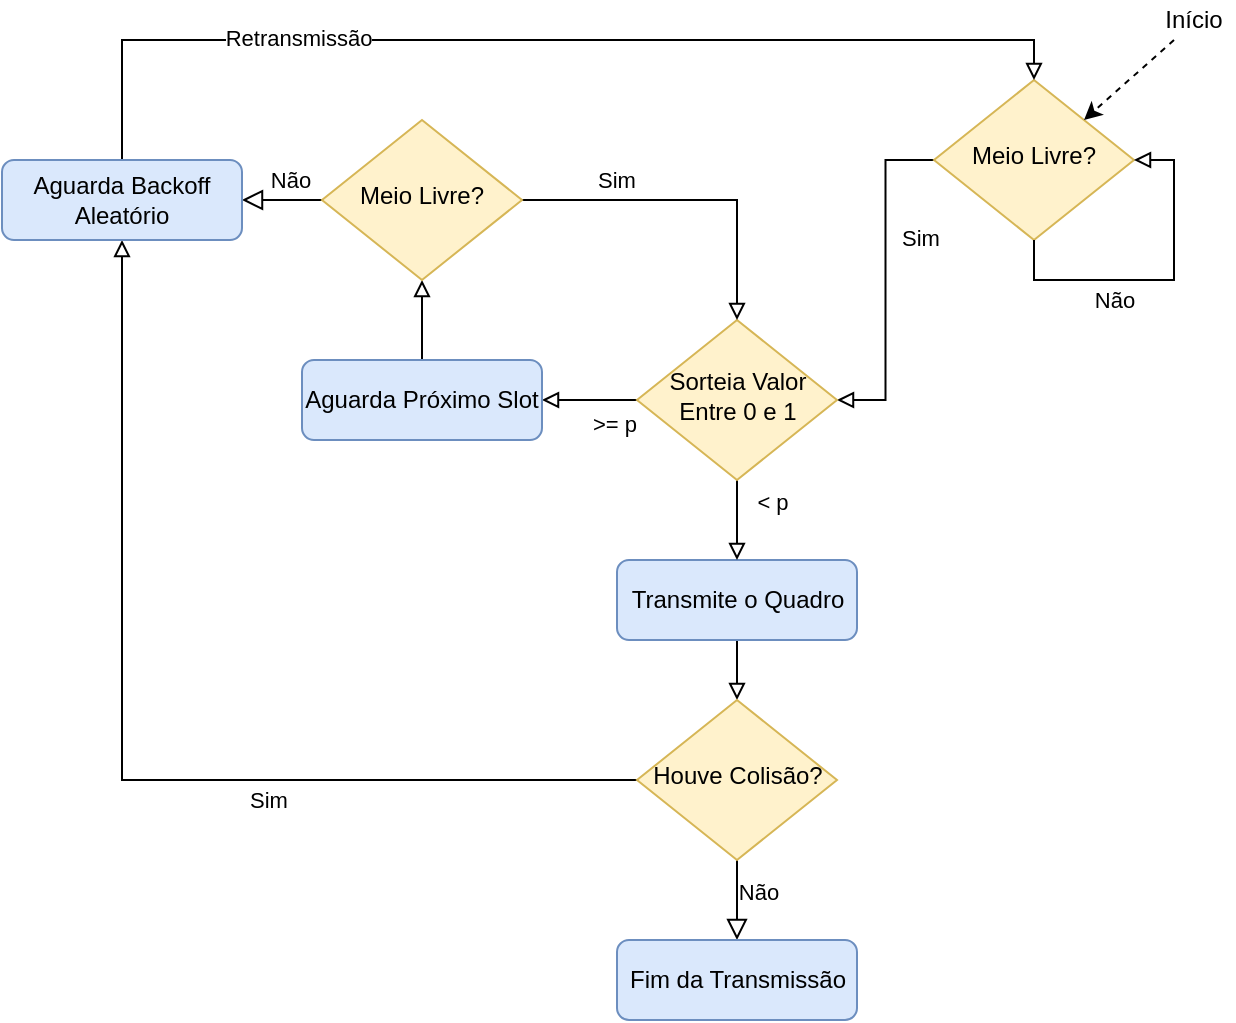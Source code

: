 <mxfile version="13.6.2" type="device"><diagram id="C5RBs43oDa-KdzZeNtuy" name="Page-1"><mxGraphModel dx="1138" dy="598" grid="1" gridSize="10" guides="1" tooltips="1" connect="1" arrows="1" fold="1" page="1" pageScale="1" pageWidth="827" pageHeight="1169" math="0" shadow="0"><root><mxCell id="WIyWlLk6GJQsqaUBKTNV-0"/><mxCell id="WIyWlLk6GJQsqaUBKTNV-1" parent="WIyWlLk6GJQsqaUBKTNV-0"/><mxCell id="tPIwN_9LRiCTs4ZW8dX8-9" style="edgeStyle=orthogonalEdgeStyle;rounded=0;orthogonalLoop=1;jettySize=auto;html=1;exitX=0;exitY=0.5;exitDx=0;exitDy=0;entryX=1;entryY=0.5;entryDx=0;entryDy=0;endArrow=block;endFill=0;shadow=0;strokeWidth=1;labelBackgroundColor=none;endSize=8;" edge="1" parent="WIyWlLk6GJQsqaUBKTNV-1" source="tPIwN_9LRiCTs4ZW8dX8-26" target="WIyWlLk6GJQsqaUBKTNV-11"><mxGeometry relative="1" as="geometry"/></mxCell><mxCell id="tPIwN_9LRiCTs4ZW8dX8-13" value="Não" style="edgeLabel;html=1;align=center;verticalAlign=middle;resizable=0;points=[];" vertex="1" connectable="0" parent="tPIwN_9LRiCTs4ZW8dX8-9"><mxGeometry x="0.3" relative="1" as="geometry"><mxPoint x="10" y="-10" as="offset"/></mxGeometry></mxCell><mxCell id="tPIwN_9LRiCTs4ZW8dX8-17" style="edgeStyle=orthogonalEdgeStyle;rounded=0;orthogonalLoop=1;jettySize=auto;html=1;exitX=0;exitY=0.5;exitDx=0;exitDy=0;entryX=1;entryY=0.5;entryDx=0;entryDy=0;endArrow=block;endFill=0;" edge="1" parent="WIyWlLk6GJQsqaUBKTNV-1" source="WIyWlLk6GJQsqaUBKTNV-6" target="tPIwN_9LRiCTs4ZW8dX8-15"><mxGeometry relative="1" as="geometry"/></mxCell><mxCell id="tPIwN_9LRiCTs4ZW8dX8-25" value="Sim" style="edgeLabel;html=1;align=center;verticalAlign=middle;resizable=0;points=[];" vertex="1" connectable="0" parent="tPIwN_9LRiCTs4ZW8dX8-17"><mxGeometry x="-0.28" relative="1" as="geometry"><mxPoint x="17" y="2" as="offset"/></mxGeometry></mxCell><mxCell id="WIyWlLk6GJQsqaUBKTNV-6" value="Meio Livre?" style="rhombus;whiteSpace=wrap;html=1;shadow=0;fontFamily=Helvetica;fontSize=12;align=center;strokeWidth=1;spacing=6;spacingTop=-4;fillColor=#fff2cc;strokeColor=#d6b656;" parent="WIyWlLk6GJQsqaUBKTNV-1" vertex="1"><mxGeometry x="610" y="180" width="100" height="80" as="geometry"/></mxCell><mxCell id="tPIwN_9LRiCTs4ZW8dX8-1" style="edgeStyle=orthogonalEdgeStyle;rounded=0;orthogonalLoop=1;jettySize=auto;html=1;exitX=0.5;exitY=1;exitDx=0;exitDy=0;entryX=0.5;entryY=0;entryDx=0;entryDy=0;endFill=0;endArrow=block;" edge="1" parent="WIyWlLk6GJQsqaUBKTNV-1" source="WIyWlLk6GJQsqaUBKTNV-7" target="WIyWlLk6GJQsqaUBKTNV-10"><mxGeometry relative="1" as="geometry"/></mxCell><mxCell id="WIyWlLk6GJQsqaUBKTNV-7" value="Transmite o Quadro" style="rounded=1;whiteSpace=wrap;html=1;fontSize=12;glass=0;strokeWidth=1;shadow=0;fillColor=#dae8fc;strokeColor=#6c8ebf;" parent="WIyWlLk6GJQsqaUBKTNV-1" vertex="1"><mxGeometry x="451.5" y="420" width="120" height="40" as="geometry"/></mxCell><mxCell id="WIyWlLk6GJQsqaUBKTNV-9" value="Não" style="edgeStyle=orthogonalEdgeStyle;rounded=0;html=1;jettySize=auto;orthogonalLoop=1;fontSize=11;endArrow=block;endFill=0;endSize=8;strokeWidth=1;shadow=0;labelBackgroundColor=none;" parent="WIyWlLk6GJQsqaUBKTNV-1" source="WIyWlLk6GJQsqaUBKTNV-10" target="WIyWlLk6GJQsqaUBKTNV-12" edge="1"><mxGeometry x="-0.2" y="10" relative="1" as="geometry"><mxPoint as="offset"/></mxGeometry></mxCell><mxCell id="tPIwN_9LRiCTs4ZW8dX8-10" style="edgeStyle=orthogonalEdgeStyle;rounded=0;orthogonalLoop=1;jettySize=auto;html=1;exitX=0;exitY=0.5;exitDx=0;exitDy=0;entryX=0.5;entryY=1;entryDx=0;entryDy=0;endArrow=block;endFill=0;" edge="1" parent="WIyWlLk6GJQsqaUBKTNV-1" source="WIyWlLk6GJQsqaUBKTNV-10" target="WIyWlLk6GJQsqaUBKTNV-11"><mxGeometry relative="1" as="geometry"/></mxCell><mxCell id="tPIwN_9LRiCTs4ZW8dX8-12" value="Sim" style="edgeLabel;html=1;align=center;verticalAlign=middle;resizable=0;points=[];" vertex="1" connectable="0" parent="tPIwN_9LRiCTs4ZW8dX8-10"><mxGeometry x="-0.3" y="-1" relative="1" as="geometry"><mxPoint y="11" as="offset"/></mxGeometry></mxCell><mxCell id="WIyWlLk6GJQsqaUBKTNV-10" value="Houve Colisão?" style="rhombus;whiteSpace=wrap;html=1;shadow=0;fontFamily=Helvetica;fontSize=12;align=center;strokeWidth=1;spacing=6;spacingTop=-4;fillColor=#fff2cc;strokeColor=#d6b656;" parent="WIyWlLk6GJQsqaUBKTNV-1" vertex="1"><mxGeometry x="461.5" y="490" width="100" height="80" as="geometry"/></mxCell><mxCell id="tPIwN_9LRiCTs4ZW8dX8-8" style="edgeStyle=orthogonalEdgeStyle;rounded=0;orthogonalLoop=1;jettySize=auto;html=1;exitX=0.5;exitY=0;exitDx=0;exitDy=0;entryX=0.5;entryY=0;entryDx=0;entryDy=0;endFill=0;endArrow=block;" edge="1" parent="WIyWlLk6GJQsqaUBKTNV-1" source="WIyWlLk6GJQsqaUBKTNV-11" target="WIyWlLk6GJQsqaUBKTNV-6"><mxGeometry relative="1" as="geometry"/></mxCell><mxCell id="tPIwN_9LRiCTs4ZW8dX8-11" value="Retransmissão" style="edgeLabel;html=1;align=center;verticalAlign=middle;resizable=0;points=[];" vertex="1" connectable="0" parent="tPIwN_9LRiCTs4ZW8dX8-8"><mxGeometry x="-0.447" y="1" relative="1" as="geometry"><mxPoint as="offset"/></mxGeometry></mxCell><mxCell id="WIyWlLk6GJQsqaUBKTNV-11" value="Aguarda Backoff Aleatório" style="rounded=1;whiteSpace=wrap;html=1;fontSize=12;glass=0;strokeWidth=1;shadow=0;fillColor=#dae8fc;strokeColor=#6c8ebf;" parent="WIyWlLk6GJQsqaUBKTNV-1" vertex="1"><mxGeometry x="144" y="220" width="120" height="40" as="geometry"/></mxCell><mxCell id="WIyWlLk6GJQsqaUBKTNV-12" value="Fim da Transmissão" style="rounded=1;whiteSpace=wrap;html=1;fontSize=12;glass=0;strokeWidth=1;shadow=0;fillColor=#dae8fc;strokeColor=#6c8ebf;" parent="WIyWlLk6GJQsqaUBKTNV-1" vertex="1"><mxGeometry x="451.5" y="610" width="120" height="40" as="geometry"/></mxCell><mxCell id="tPIwN_9LRiCTs4ZW8dX8-18" style="edgeStyle=orthogonalEdgeStyle;rounded=0;orthogonalLoop=1;jettySize=auto;html=1;exitX=0.5;exitY=1;exitDx=0;exitDy=0;entryX=0.5;entryY=0;entryDx=0;entryDy=0;endArrow=block;endFill=0;" edge="1" parent="WIyWlLk6GJQsqaUBKTNV-1" source="tPIwN_9LRiCTs4ZW8dX8-15" target="WIyWlLk6GJQsqaUBKTNV-7"><mxGeometry relative="1" as="geometry"/></mxCell><mxCell id="tPIwN_9LRiCTs4ZW8dX8-19" value="&amp;lt; p" style="edgeLabel;html=1;align=center;verticalAlign=middle;resizable=0;points=[];" vertex="1" connectable="0" parent="tPIwN_9LRiCTs4ZW8dX8-18"><mxGeometry x="-0.443" relative="1" as="geometry"><mxPoint x="17" as="offset"/></mxGeometry></mxCell><mxCell id="tPIwN_9LRiCTs4ZW8dX8-21" style="edgeStyle=orthogonalEdgeStyle;rounded=0;orthogonalLoop=1;jettySize=auto;html=1;exitX=0;exitY=0.5;exitDx=0;exitDy=0;entryX=1;entryY=0.5;entryDx=0;entryDy=0;endArrow=block;endFill=0;" edge="1" parent="WIyWlLk6GJQsqaUBKTNV-1" source="tPIwN_9LRiCTs4ZW8dX8-15" target="tPIwN_9LRiCTs4ZW8dX8-20"><mxGeometry relative="1" as="geometry"/></mxCell><mxCell id="tPIwN_9LRiCTs4ZW8dX8-24" value="&amp;gt;= p" style="edgeLabel;html=1;align=center;verticalAlign=middle;resizable=0;points=[];" vertex="1" connectable="0" parent="tPIwN_9LRiCTs4ZW8dX8-21"><mxGeometry x="-0.71" y="1" relative="1" as="geometry"><mxPoint x="-4.3" y="11" as="offset"/></mxGeometry></mxCell><mxCell id="tPIwN_9LRiCTs4ZW8dX8-15" value="Sorteia Valor Entre 0 e 1" style="rhombus;whiteSpace=wrap;html=1;shadow=0;fontFamily=Helvetica;fontSize=12;align=center;strokeWidth=1;spacing=6;spacingTop=-4;fillColor=#fff2cc;strokeColor=#d6b656;" vertex="1" parent="WIyWlLk6GJQsqaUBKTNV-1"><mxGeometry x="461.5" y="300" width="100" height="80" as="geometry"/></mxCell><mxCell id="tPIwN_9LRiCTs4ZW8dX8-23" style="edgeStyle=orthogonalEdgeStyle;rounded=0;orthogonalLoop=1;jettySize=auto;html=1;exitX=0.5;exitY=0;exitDx=0;exitDy=0;entryX=0.5;entryY=1;entryDx=0;entryDy=0;endArrow=block;endFill=0;" edge="1" parent="WIyWlLk6GJQsqaUBKTNV-1" source="tPIwN_9LRiCTs4ZW8dX8-20" target="tPIwN_9LRiCTs4ZW8dX8-26"><mxGeometry relative="1" as="geometry"/></mxCell><mxCell id="tPIwN_9LRiCTs4ZW8dX8-20" value="Aguarda Próximo Slot" style="rounded=1;whiteSpace=wrap;html=1;fontSize=12;glass=0;strokeWidth=1;shadow=0;fillColor=#dae8fc;strokeColor=#6c8ebf;" vertex="1" parent="WIyWlLk6GJQsqaUBKTNV-1"><mxGeometry x="294" y="320" width="120" height="40" as="geometry"/></mxCell><mxCell id="tPIwN_9LRiCTs4ZW8dX8-27" style="edgeStyle=orthogonalEdgeStyle;rounded=0;orthogonalLoop=1;jettySize=auto;html=1;exitX=1;exitY=0.5;exitDx=0;exitDy=0;entryX=0.5;entryY=0;entryDx=0;entryDy=0;endArrow=block;endFill=0;" edge="1" parent="WIyWlLk6GJQsqaUBKTNV-1" source="tPIwN_9LRiCTs4ZW8dX8-26" target="tPIwN_9LRiCTs4ZW8dX8-15"><mxGeometry relative="1" as="geometry"/></mxCell><mxCell id="tPIwN_9LRiCTs4ZW8dX8-28" value="Sim" style="edgeLabel;html=1;align=center;verticalAlign=middle;resizable=0;points=[];" vertex="1" connectable="0" parent="tPIwN_9LRiCTs4ZW8dX8-27"><mxGeometry x="-0.565" y="-2" relative="1" as="geometry"><mxPoint x="10.7" y="-12" as="offset"/></mxGeometry></mxCell><mxCell id="tPIwN_9LRiCTs4ZW8dX8-26" value="Meio Livre?" style="rhombus;whiteSpace=wrap;html=1;shadow=0;fontFamily=Helvetica;fontSize=12;align=center;strokeWidth=1;spacing=6;spacingTop=-4;fillColor=#fff2cc;strokeColor=#d6b656;" vertex="1" parent="WIyWlLk6GJQsqaUBKTNV-1"><mxGeometry x="304" y="200" width="100" height="80" as="geometry"/></mxCell><mxCell id="tPIwN_9LRiCTs4ZW8dX8-29" style="edgeStyle=orthogonalEdgeStyle;rounded=0;orthogonalLoop=1;jettySize=auto;html=1;exitX=0.5;exitY=1;exitDx=0;exitDy=0;entryX=1;entryY=0.5;entryDx=0;entryDy=0;endArrow=block;endFill=0;" edge="1" parent="WIyWlLk6GJQsqaUBKTNV-1" source="WIyWlLk6GJQsqaUBKTNV-6" target="WIyWlLk6GJQsqaUBKTNV-6"><mxGeometry relative="1" as="geometry"/></mxCell><mxCell id="tPIwN_9LRiCTs4ZW8dX8-30" value="Não" style="edgeLabel;html=1;align=center;verticalAlign=middle;resizable=0;points=[];" vertex="1" connectable="0" parent="tPIwN_9LRiCTs4ZW8dX8-29"><mxGeometry x="-0.205" y="-4" relative="1" as="geometry"><mxPoint x="-8" y="6" as="offset"/></mxGeometry></mxCell><mxCell id="tPIwN_9LRiCTs4ZW8dX8-31" value="" style="endArrow=classic;html=1;entryX=1;entryY=0;entryDx=0;entryDy=0;dashed=1;" edge="1" parent="WIyWlLk6GJQsqaUBKTNV-1" target="WIyWlLk6GJQsqaUBKTNV-6"><mxGeometry width="50" height="50" relative="1" as="geometry"><mxPoint x="730" y="160" as="sourcePoint"/><mxPoint x="440" y="380" as="targetPoint"/></mxGeometry></mxCell><mxCell id="tPIwN_9LRiCTs4ZW8dX8-32" value="Início" style="text;html=1;strokeColor=none;fillColor=none;align=center;verticalAlign=middle;whiteSpace=wrap;rounded=0;" vertex="1" parent="WIyWlLk6GJQsqaUBKTNV-1"><mxGeometry x="720" y="140" width="40" height="20" as="geometry"/></mxCell></root></mxGraphModel></diagram></mxfile>
